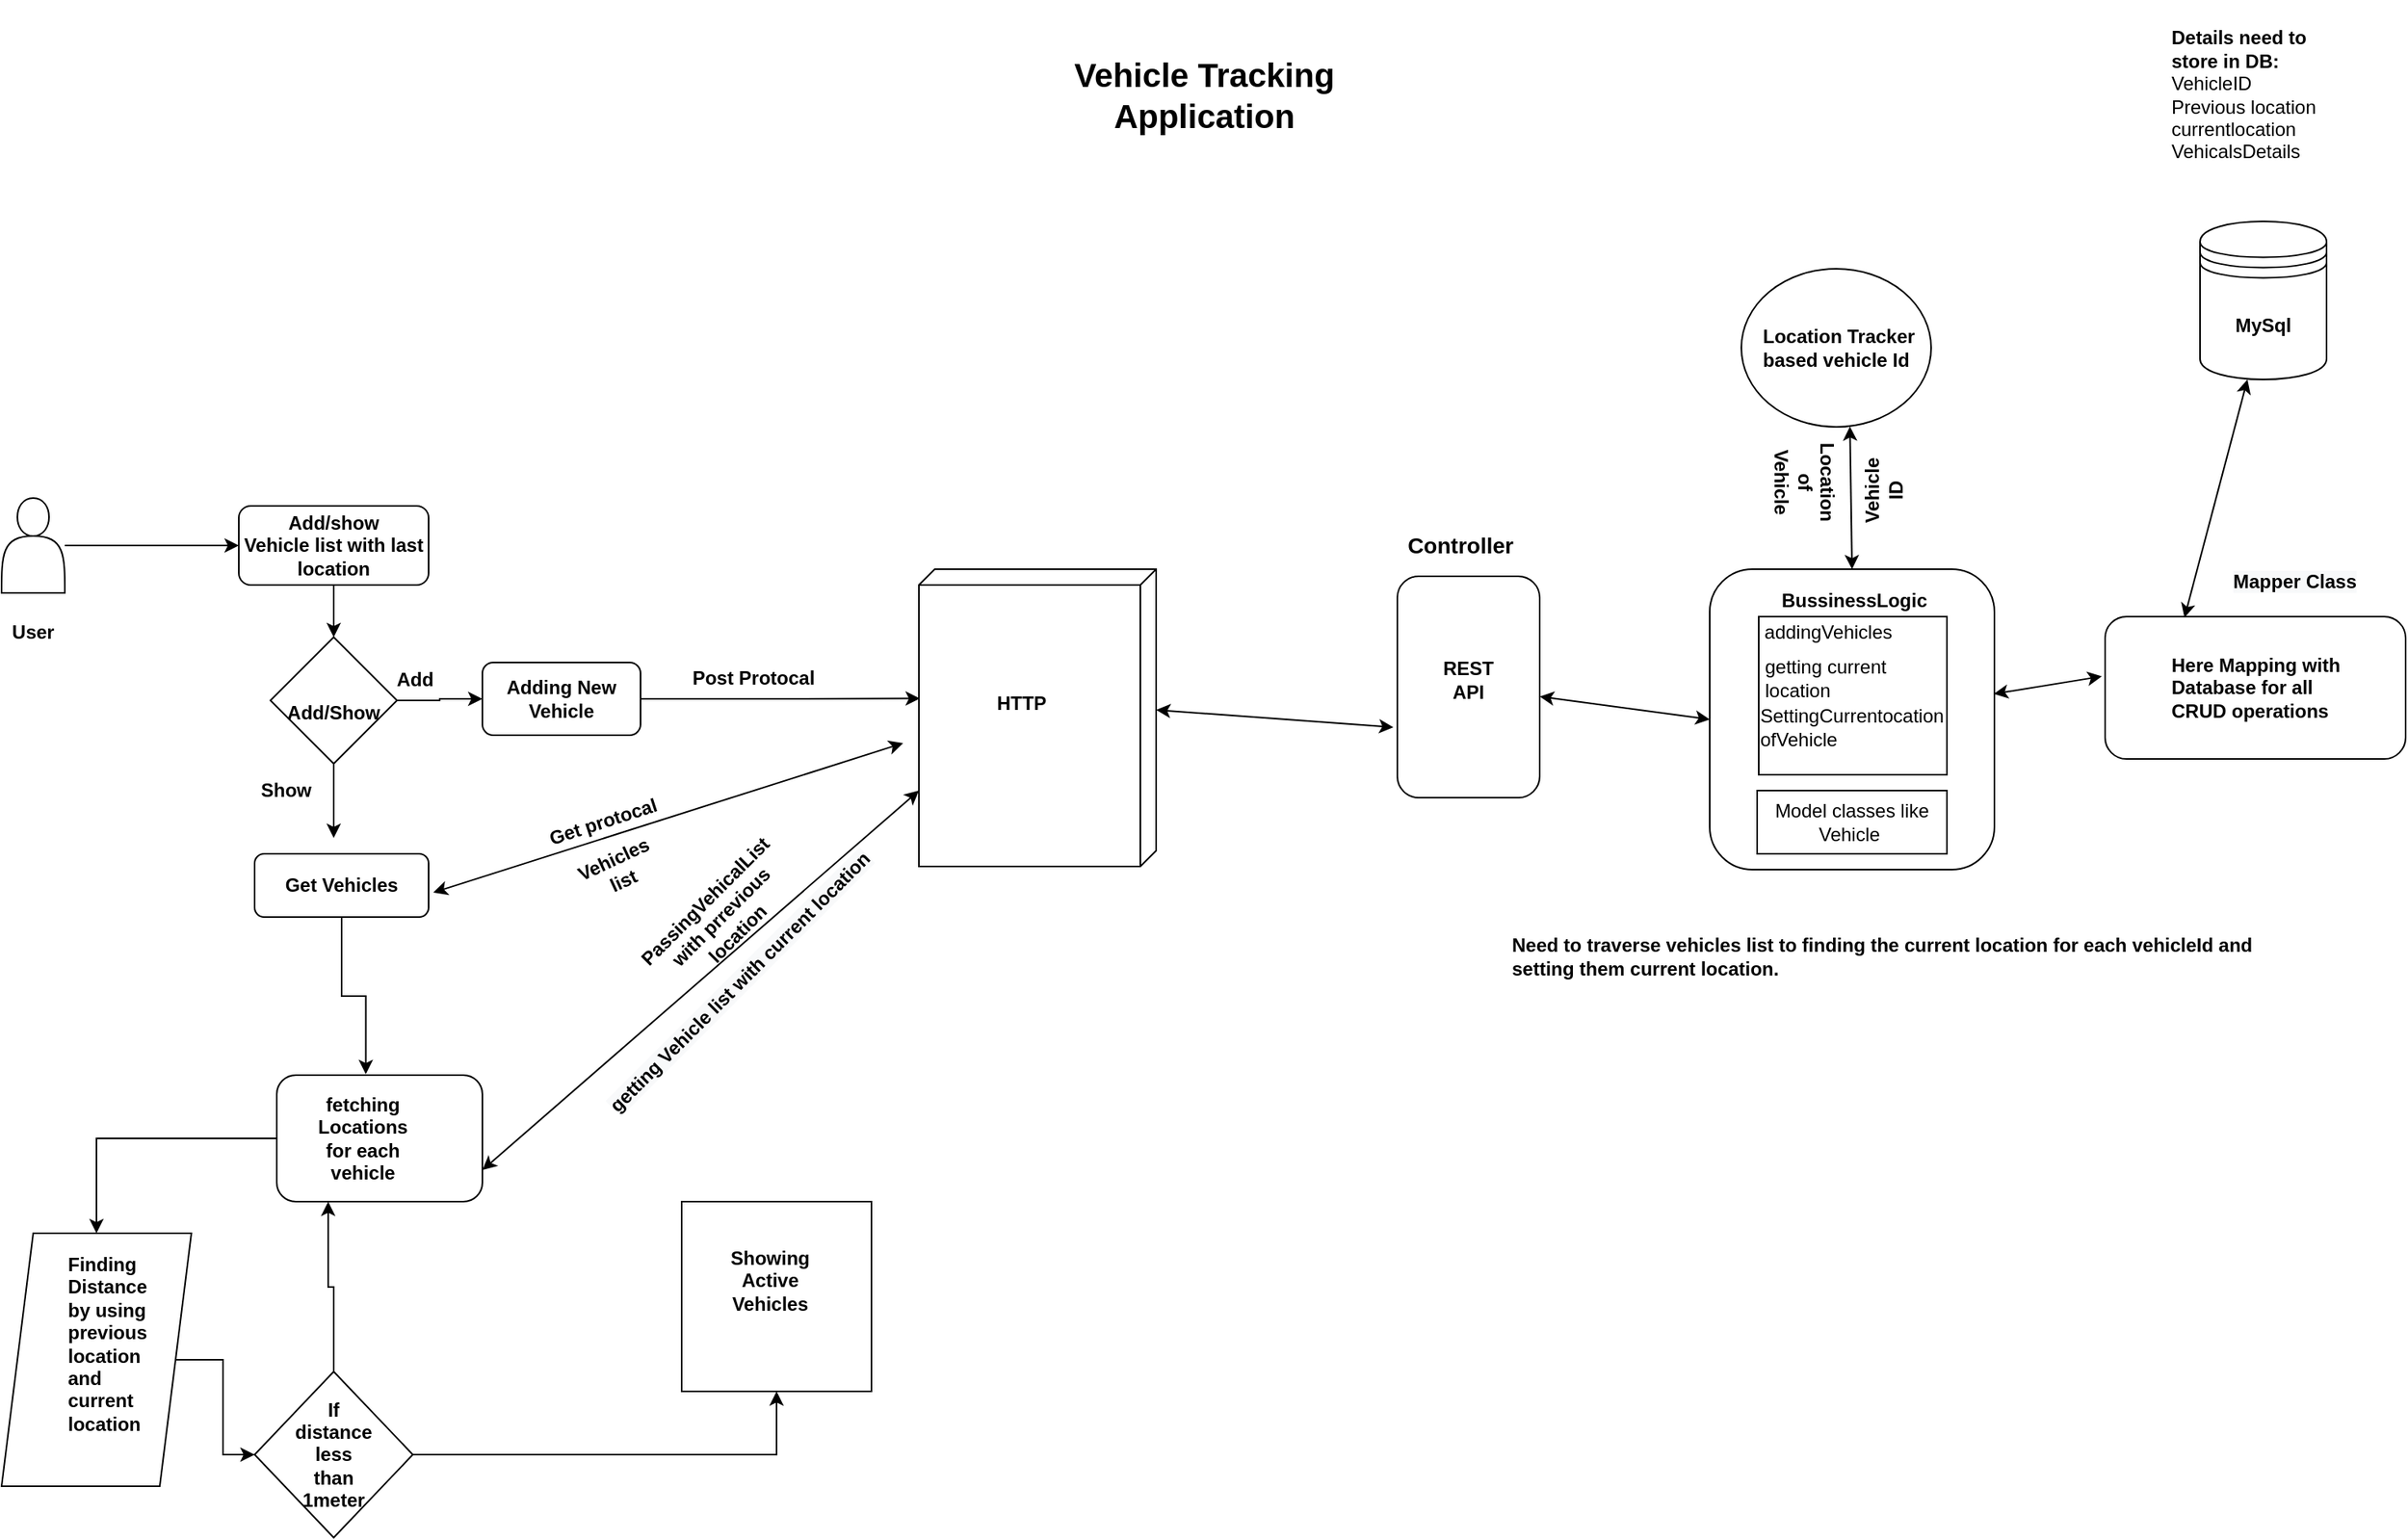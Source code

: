 <mxfile version="14.1.8" type="github" pages="2"><diagram id="zn9OrzTHpDx0BD6X3v45" name="Page-1"><mxGraphModel dx="868" dy="393" grid="1" gridSize="10" guides="1" tooltips="1" connect="1" arrows="1" fold="1" page="1" pageScale="1" pageWidth="850" pageHeight="1100" math="0" shadow="0"><root><mxCell id="0"/><mxCell id="1" parent="0"/><mxCell id="eUZeRm1KXSNxSRrQK9nW-1" value="&lt;b&gt;MySql&lt;/b&gt;" style="shape=datastore;whiteSpace=wrap;html=1;" vertex="1" parent="1"><mxGeometry x="1400" y="190" width="80" height="100" as="geometry"/></mxCell><mxCell id="eUZeRm1KXSNxSRrQK9nW-2" value="&lt;b&gt;&lt;font style=&quot;font-size: 21px&quot;&gt;Vehicle Tracking Application&lt;/font&gt;&lt;/b&gt;" style="text;html=1;strokeColor=none;fillColor=none;align=center;verticalAlign=middle;whiteSpace=wrap;rounded=0;" vertex="1" parent="1"><mxGeometry x="647.5" y="70" width="245" height="80" as="geometry"/></mxCell><mxCell id="eUZeRm1KXSNxSRrQK9nW-3" style="edgeStyle=orthogonalEdgeStyle;rounded=0;orthogonalLoop=1;jettySize=auto;html=1;entryX=0;entryY=0.5;entryDx=0;entryDy=0;" edge="1" parent="1" source="eUZeRm1KXSNxSRrQK9nW-4" target="eUZeRm1KXSNxSRrQK9nW-12"><mxGeometry relative="1" as="geometry"/></mxCell><mxCell id="eUZeRm1KXSNxSRrQK9nW-4" value="" style="shape=actor;whiteSpace=wrap;html=1;" vertex="1" parent="1"><mxGeometry x="10" y="365" width="40" height="60" as="geometry"/></mxCell><mxCell id="eUZeRm1KXSNxSRrQK9nW-5" style="edgeStyle=orthogonalEdgeStyle;rounded=0;orthogonalLoop=1;jettySize=auto;html=1;entryX=0.435;entryY=0.996;entryDx=0;entryDy=0;entryPerimeter=0;" edge="1" parent="1" source="eUZeRm1KXSNxSRrQK9nW-6" target="eUZeRm1KXSNxSRrQK9nW-10"><mxGeometry relative="1" as="geometry"/></mxCell><mxCell id="eUZeRm1KXSNxSRrQK9nW-6" value="&lt;b&gt;Adding New Vehicle&lt;/b&gt;" style="rounded=1;whiteSpace=wrap;html=1;" vertex="1" parent="1"><mxGeometry x="314" y="469" width="100" height="46" as="geometry"/></mxCell><mxCell id="eUZeRm1KXSNxSRrQK9nW-7" style="edgeStyle=orthogonalEdgeStyle;rounded=0;orthogonalLoop=1;jettySize=auto;html=1;" edge="1" parent="1" source="eUZeRm1KXSNxSRrQK9nW-9"><mxGeometry relative="1" as="geometry"><mxPoint x="220" y="580" as="targetPoint"/></mxGeometry></mxCell><mxCell id="eUZeRm1KXSNxSRrQK9nW-8" style="edgeStyle=orthogonalEdgeStyle;rounded=0;orthogonalLoop=1;jettySize=auto;html=1;" edge="1" parent="1" source="eUZeRm1KXSNxSRrQK9nW-9" target="eUZeRm1KXSNxSRrQK9nW-6"><mxGeometry relative="1" as="geometry"><Array as="points"><mxPoint x="287" y="493"/><mxPoint x="287" y="492"/></Array></mxGeometry></mxCell><mxCell id="eUZeRm1KXSNxSRrQK9nW-9" value="&lt;b&gt;&lt;br&gt;Add/Show&lt;/b&gt;" style="rhombus;whiteSpace=wrap;html=1;" vertex="1" parent="1"><mxGeometry x="180" y="453" width="80" height="80" as="geometry"/></mxCell><mxCell id="eUZeRm1KXSNxSRrQK9nW-10" value="" style="verticalAlign=top;align=left;spacingTop=8;spacingLeft=2;spacingRight=12;shape=cube;size=10;direction=south;fontStyle=4;html=1;" vertex="1" parent="1"><mxGeometry x="590" y="410" width="150" height="188" as="geometry"/></mxCell><mxCell id="eUZeRm1KXSNxSRrQK9nW-11" style="edgeStyle=orthogonalEdgeStyle;rounded=0;orthogonalLoop=1;jettySize=auto;html=1;entryX=0.5;entryY=0;entryDx=0;entryDy=0;" edge="1" parent="1" source="eUZeRm1KXSNxSRrQK9nW-12" target="eUZeRm1KXSNxSRrQK9nW-9"><mxGeometry relative="1" as="geometry"/></mxCell><mxCell id="eUZeRm1KXSNxSRrQK9nW-12" value="&lt;b&gt;Add/show&lt;br&gt;Vehicle list with last location&lt;/b&gt;" style="rounded=1;whiteSpace=wrap;html=1;" vertex="1" parent="1"><mxGeometry x="160" y="370" width="120" height="50" as="geometry"/></mxCell><mxCell id="eUZeRm1KXSNxSRrQK9nW-13" value="&lt;b&gt;Add&lt;/b&gt;" style="text;html=1;align=center;verticalAlign=middle;resizable=0;points=[];autosize=1;" vertex="1" parent="1"><mxGeometry x="254" y="471" width="33" height="18" as="geometry"/></mxCell><mxCell id="eUZeRm1KXSNxSRrQK9nW-14" style="edgeStyle=orthogonalEdgeStyle;rounded=0;orthogonalLoop=1;jettySize=auto;html=1;entryX=0.433;entryY=-0.008;entryDx=0;entryDy=0;entryPerimeter=0;" edge="1" parent="1" source="eUZeRm1KXSNxSRrQK9nW-15" target="eUZeRm1KXSNxSRrQK9nW-36"><mxGeometry relative="1" as="geometry"/></mxCell><mxCell id="eUZeRm1KXSNxSRrQK9nW-15" value="&lt;b&gt;Get Vehicles&lt;/b&gt;" style="rounded=1;whiteSpace=wrap;html=1;" vertex="1" parent="1"><mxGeometry x="170" y="590" width="110" height="40" as="geometry"/></mxCell><mxCell id="eUZeRm1KXSNxSRrQK9nW-16" value="" style="endArrow=classic;startArrow=classic;html=1;exitX=1.027;exitY=0.612;exitDx=0;exitDy=0;exitPerimeter=0;" edge="1" parent="1" source="eUZeRm1KXSNxSRrQK9nW-15"><mxGeometry width="50" height="50" relative="1" as="geometry"><mxPoint x="320" y="600" as="sourcePoint"/><mxPoint x="580" y="520" as="targetPoint"/></mxGeometry></mxCell><mxCell id="eUZeRm1KXSNxSRrQK9nW-17" value="&lt;b&gt;Get protocal&lt;/b&gt;" style="text;html=1;align=center;verticalAlign=middle;resizable=0;points=[];autosize=1;rotation=-18;" vertex="1" parent="1"><mxGeometry x="345" y="560" width="90" height="20" as="geometry"/></mxCell><mxCell id="eUZeRm1KXSNxSRrQK9nW-18" value="&lt;b&gt;Post Protocal&lt;/b&gt;" style="text;html=1;align=center;verticalAlign=middle;resizable=0;points=[];autosize=1;" vertex="1" parent="1"><mxGeometry x="440" y="469" width="90" height="20" as="geometry"/></mxCell><mxCell id="eUZeRm1KXSNxSRrQK9nW-19" value="&lt;b&gt;Vehicles list&lt;/b&gt;" style="text;html=1;strokeColor=none;fillColor=none;align=center;verticalAlign=middle;whiteSpace=wrap;rounded=0;rotation=-25;" vertex="1" parent="1"><mxGeometry x="380" y="590" width="40" height="20" as="geometry"/></mxCell><mxCell id="eUZeRm1KXSNxSRrQK9nW-20" value="" style="whiteSpace=wrap;html=1;aspect=fixed;" vertex="1" parent="1"><mxGeometry x="440" y="810" width="120" height="120" as="geometry"/></mxCell><mxCell id="eUZeRm1KXSNxSRrQK9nW-21" style="edgeStyle=orthogonalEdgeStyle;rounded=0;orthogonalLoop=1;jettySize=auto;html=1;entryX=0.25;entryY=1;entryDx=0;entryDy=0;" edge="1" parent="1" source="eUZeRm1KXSNxSRrQK9nW-23" target="eUZeRm1KXSNxSRrQK9nW-36"><mxGeometry relative="1" as="geometry"><Array as="points"><mxPoint x="220" y="864"/><mxPoint x="217" y="864"/></Array></mxGeometry></mxCell><mxCell id="eUZeRm1KXSNxSRrQK9nW-22" style="edgeStyle=orthogonalEdgeStyle;rounded=0;orthogonalLoop=1;jettySize=auto;html=1;entryX=0.5;entryY=1;entryDx=0;entryDy=0;" edge="1" parent="1" source="eUZeRm1KXSNxSRrQK9nW-23" target="eUZeRm1KXSNxSRrQK9nW-20"><mxGeometry relative="1" as="geometry"/></mxCell><mxCell id="eUZeRm1KXSNxSRrQK9nW-23" value="" style="rhombus;whiteSpace=wrap;html=1;" vertex="1" parent="1"><mxGeometry x="170" y="917.5" width="100" height="105" as="geometry"/></mxCell><mxCell id="eUZeRm1KXSNxSRrQK9nW-24" value="&lt;b&gt;If distance less than 1meter&lt;/b&gt;" style="text;html=1;strokeColor=none;fillColor=none;align=center;verticalAlign=middle;whiteSpace=wrap;rounded=0;" vertex="1" parent="1"><mxGeometry x="200" y="960" width="40" height="20" as="geometry"/></mxCell><mxCell id="eUZeRm1KXSNxSRrQK9nW-25" value="" style="endArrow=classic;startArrow=classic;html=1;exitX=0;exitY=0;exitDx=89;exitDy=0;exitPerimeter=0;" edge="1" parent="1" source="eUZeRm1KXSNxSRrQK9nW-10"><mxGeometry width="50" height="50" relative="1" as="geometry"><mxPoint x="730" y="540" as="sourcePoint"/><mxPoint x="890" y="510" as="targetPoint"/></mxGeometry></mxCell><mxCell id="eUZeRm1KXSNxSRrQK9nW-26" value="&lt;b&gt;User&lt;/b&gt;" style="text;html=1;strokeColor=none;fillColor=none;align=center;verticalAlign=middle;whiteSpace=wrap;rounded=0;" vertex="1" parent="1"><mxGeometry x="10" y="440" width="40" height="20" as="geometry"/></mxCell><mxCell id="eUZeRm1KXSNxSRrQK9nW-27" value="&lt;b&gt;Showing Active Vehicles&lt;/b&gt;" style="text;html=1;strokeColor=none;fillColor=none;align=center;verticalAlign=middle;whiteSpace=wrap;rounded=0;" vertex="1" parent="1"><mxGeometry x="456" y="830" width="80" height="60" as="geometry"/></mxCell><mxCell id="eUZeRm1KXSNxSRrQK9nW-28" value="" style="rounded=1;whiteSpace=wrap;html=1;" vertex="1" parent="1"><mxGeometry x="1090" y="410" width="180" height="190" as="geometry"/></mxCell><mxCell id="eUZeRm1KXSNxSRrQK9nW-29" value="&lt;b&gt;HTTP&lt;/b&gt;" style="text;html=1;strokeColor=none;fillColor=none;align=center;verticalAlign=middle;whiteSpace=wrap;rounded=0;" vertex="1" parent="1"><mxGeometry x="630" y="475" width="50" height="40" as="geometry"/></mxCell><mxCell id="eUZeRm1KXSNxSRrQK9nW-30" value="" style="rounded=1;whiteSpace=wrap;html=1;" vertex="1" parent="1"><mxGeometry x="892.5" y="414.5" width="90" height="140" as="geometry"/></mxCell><mxCell id="eUZeRm1KXSNxSRrQK9nW-31" value="&lt;b&gt;&amp;nbsp;Location Tracker based vehicle Id&lt;/b&gt;" style="ellipse;whiteSpace=wrap;html=1;" vertex="1" parent="1"><mxGeometry x="1110" y="220" width="120" height="100" as="geometry"/></mxCell><mxCell id="eUZeRm1KXSNxSRrQK9nW-32" value="" style="rounded=1;whiteSpace=wrap;html=1;" vertex="1" parent="1"><mxGeometry x="1340" y="440" width="190" height="90" as="geometry"/></mxCell><mxCell id="eUZeRm1KXSNxSRrQK9nW-33" value="" style="endArrow=classic;startArrow=classic;html=1;entryX=0;entryY=0.5;entryDx=0;entryDy=0;" edge="1" parent="1" source="eUZeRm1KXSNxSRrQK9nW-30" target="eUZeRm1KXSNxSRrQK9nW-28"><mxGeometry width="50" height="50" relative="1" as="geometry"><mxPoint x="1030" y="540" as="sourcePoint"/><mxPoint x="1080" y="490" as="targetPoint"/></mxGeometry></mxCell><mxCell id="eUZeRm1KXSNxSRrQK9nW-34" value="" style="endArrow=classic;startArrow=classic;html=1;entryX=-0.011;entryY=0.42;entryDx=0;entryDy=0;entryPerimeter=0;exitX=0.998;exitY=0.415;exitDx=0;exitDy=0;exitPerimeter=0;" edge="1" parent="1" source="eUZeRm1KXSNxSRrQK9nW-28" target="eUZeRm1KXSNxSRrQK9nW-32"><mxGeometry width="50" height="50" relative="1" as="geometry"><mxPoint x="1250" y="520" as="sourcePoint"/><mxPoint x="1300" y="470" as="targetPoint"/></mxGeometry></mxCell><mxCell id="eUZeRm1KXSNxSRrQK9nW-35" style="edgeStyle=orthogonalEdgeStyle;rounded=0;orthogonalLoop=1;jettySize=auto;html=1;" edge="1" parent="1" source="eUZeRm1KXSNxSRrQK9nW-36" target="eUZeRm1KXSNxSRrQK9nW-44"><mxGeometry relative="1" as="geometry"/></mxCell><mxCell id="eUZeRm1KXSNxSRrQK9nW-36" value="" style="rounded=1;whiteSpace=wrap;html=1;" vertex="1" parent="1"><mxGeometry x="184" y="730" width="130" height="80" as="geometry"/></mxCell><mxCell id="eUZeRm1KXSNxSRrQK9nW-37" value="&lt;b&gt;PassingVehicalList with prrevious location&lt;/b&gt;" style="text;html=1;strokeColor=none;fillColor=none;align=center;verticalAlign=middle;whiteSpace=wrap;rounded=0;rotation=-45;" vertex="1" parent="1"><mxGeometry x="410" y="620" width="110" height="20" as="geometry"/></mxCell><mxCell id="eUZeRm1KXSNxSRrQK9nW-38" value="" style="endArrow=classic;startArrow=classic;html=1;exitX=1;exitY=0.75;exitDx=0;exitDy=0;entryX=0.745;entryY=1;entryDx=0;entryDy=0;entryPerimeter=0;" edge="1" parent="1" source="eUZeRm1KXSNxSRrQK9nW-36" target="eUZeRm1KXSNxSRrQK9nW-10"><mxGeometry width="50" height="50" relative="1" as="geometry"><mxPoint x="600" y="680" as="sourcePoint"/><mxPoint x="690" y="680" as="targetPoint"/></mxGeometry></mxCell><mxCell id="eUZeRm1KXSNxSRrQK9nW-39" value="&lt;span style=&quot;color: rgb(0 , 0 , 0) ; font-family: &amp;#34;helvetica&amp;#34; ; font-size: 12px ; font-style: normal ; letter-spacing: normal ; text-align: center ; text-indent: 0px ; text-transform: none ; word-spacing: 0px ; background-color: rgb(248 , 249 , 250) ; display: inline ; float: none&quot;&gt;&lt;b&gt;getting Vehicle list with current location&lt;/b&gt;&lt;/span&gt;" style="text;whiteSpace=wrap;html=1;rotation=-45;" vertex="1" parent="1"><mxGeometry x="360" y="650" width="250" height="30" as="geometry"/></mxCell><mxCell id="eUZeRm1KXSNxSRrQK9nW-40" value="&lt;b&gt;fetching&lt;br&gt;Locations&lt;br&gt;for each vehicle&lt;/b&gt;" style="text;html=1;strokeColor=none;fillColor=none;align=center;verticalAlign=middle;whiteSpace=wrap;rounded=0;" vertex="1" parent="1"><mxGeometry x="226.88" y="750" width="23.12" height="40" as="geometry"/></mxCell><mxCell id="eUZeRm1KXSNxSRrQK9nW-41" value="&lt;b&gt;REST API&lt;/b&gt;" style="text;html=1;strokeColor=none;fillColor=none;align=center;verticalAlign=middle;whiteSpace=wrap;rounded=0;" vertex="1" parent="1"><mxGeometry x="915" y="459" width="45" height="41" as="geometry"/></mxCell><mxCell id="eUZeRm1KXSNxSRrQK9nW-42" value="&lt;b&gt;Show&lt;/b&gt;" style="text;html=1;strokeColor=none;fillColor=none;align=center;verticalAlign=middle;whiteSpace=wrap;rounded=0;" vertex="1" parent="1"><mxGeometry x="170" y="540" width="40" height="20" as="geometry"/></mxCell><mxCell id="eUZeRm1KXSNxSRrQK9nW-43" style="edgeStyle=orthogonalEdgeStyle;rounded=0;orthogonalLoop=1;jettySize=auto;html=1;entryX=0;entryY=0.5;entryDx=0;entryDy=0;" edge="1" parent="1" source="eUZeRm1KXSNxSRrQK9nW-44" target="eUZeRm1KXSNxSRrQK9nW-23"><mxGeometry relative="1" as="geometry"/></mxCell><mxCell id="eUZeRm1KXSNxSRrQK9nW-44" value="" style="shape=parallelogram;perimeter=parallelogramPerimeter;whiteSpace=wrap;html=1;fixedSize=1;" vertex="1" parent="1"><mxGeometry x="10" y="830" width="120" height="160" as="geometry"/></mxCell><mxCell id="eUZeRm1KXSNxSRrQK9nW-45" value="&lt;b&gt;Finding&amp;nbsp; Distance by using previous location and current location&lt;/b&gt;" style="text;html=1;strokeColor=none;fillColor=none;align=left;verticalAlign=middle;whiteSpace=wrap;rounded=0;" vertex="1" parent="1"><mxGeometry x="50" y="890" width="40" height="20" as="geometry"/></mxCell><mxCell id="eUZeRm1KXSNxSRrQK9nW-46" value="&lt;span style=&quot;color: rgb(0 , 0 , 0) ; font-family: &amp;#34;helvetica&amp;#34; ; font-size: 12px ; font-style: normal ; letter-spacing: normal ; text-indent: 0px ; text-transform: none ; word-spacing: 0px ; background-color: rgb(248 , 249 , 250)&quot;&gt;&lt;b&gt;Mapper Class&lt;/b&gt;&lt;/span&gt;" style="text;whiteSpace=wrap;html=1;align=center;" vertex="1" parent="1"><mxGeometry x="1410" y="404" width="100" height="30" as="geometry"/></mxCell><mxCell id="eUZeRm1KXSNxSRrQK9nW-47" value="&lt;b&gt;Here Mapping with Database for&amp;nbsp;all CRUD operations&lt;/b&gt;" style="text;html=1;strokeColor=none;fillColor=none;align=left;verticalAlign=middle;whiteSpace=wrap;rounded=0;" vertex="1" parent="1"><mxGeometry x="1380" y="449" width="110" height="71" as="geometry"/></mxCell><mxCell id="eUZeRm1KXSNxSRrQK9nW-48" value="&lt;b&gt;&lt;font style=&quot;font-size: 14px&quot;&gt;Controller&lt;/font&gt;&lt;/b&gt;" style="text;html=1;strokeColor=none;fillColor=none;align=center;verticalAlign=middle;whiteSpace=wrap;rounded=0;" vertex="1" parent="1"><mxGeometry x="905" y="375" width="55" height="40" as="geometry"/></mxCell><mxCell id="eUZeRm1KXSNxSRrQK9nW-49" value="" style="rounded=0;whiteSpace=wrap;html=1;" vertex="1" parent="1"><mxGeometry x="1121" y="440" width="119" height="100" as="geometry"/></mxCell><mxCell id="eUZeRm1KXSNxSRrQK9nW-50" value="" style="rounded=0;whiteSpace=wrap;html=1;" vertex="1" parent="1"><mxGeometry x="1120" y="550" width="120" height="40" as="geometry"/></mxCell><mxCell id="eUZeRm1KXSNxSRrQK9nW-51" value="" style="endArrow=classic;startArrow=classic;html=1;entryX=0.375;entryY=1;entryDx=0;entryDy=0;entryPerimeter=0;exitX=0.264;exitY=0.007;exitDx=0;exitDy=0;exitPerimeter=0;" edge="1" parent="1" source="eUZeRm1KXSNxSRrQK9nW-32" target="eUZeRm1KXSNxSRrQK9nW-1"><mxGeometry width="50" height="50" relative="1" as="geometry"><mxPoint x="1420" y="404" as="sourcePoint"/><mxPoint x="1470" y="354" as="targetPoint"/></mxGeometry></mxCell><mxCell id="eUZeRm1KXSNxSRrQK9nW-52" value="Model classes like Vehicle&amp;nbsp;" style="text;html=1;strokeColor=none;fillColor=none;align=center;verticalAlign=middle;whiteSpace=wrap;rounded=0;" vertex="1" parent="1"><mxGeometry x="1130" y="560" width="100" height="20" as="geometry"/></mxCell><mxCell id="eUZeRm1KXSNxSRrQK9nW-53" value="" style="endArrow=classic;startArrow=classic;html=1;exitX=0.5;exitY=0;exitDx=0;exitDy=0;entryX=0.572;entryY=0.997;entryDx=0;entryDy=0;entryPerimeter=0;" edge="1" parent="1" source="eUZeRm1KXSNxSRrQK9nW-28" target="eUZeRm1KXSNxSRrQK9nW-31"><mxGeometry width="50" height="50" relative="1" as="geometry"><mxPoint x="1130" y="380" as="sourcePoint"/><mxPoint x="1180" y="330" as="targetPoint"/></mxGeometry></mxCell><mxCell id="eUZeRm1KXSNxSRrQK9nW-54" value="&lt;b&gt;BussinessLogic&lt;/b&gt;" style="text;html=1;strokeColor=none;fillColor=none;align=center;verticalAlign=middle;whiteSpace=wrap;rounded=0;" vertex="1" parent="1"><mxGeometry x="1151.5" y="420" width="59" height="20" as="geometry"/></mxCell><mxCell id="eUZeRm1KXSNxSRrQK9nW-55" value="&lt;b&gt;Vehicle ID&lt;/b&gt;" style="text;html=1;strokeColor=none;fillColor=none;align=center;verticalAlign=middle;whiteSpace=wrap;rounded=0;rotation=-90;" vertex="1" parent="1"><mxGeometry x="1180" y="350" width="40" height="20" as="geometry"/></mxCell><mxCell id="eUZeRm1KXSNxSRrQK9nW-56" value="&lt;b&gt;Location of Vehicle&lt;/b&gt;" style="text;html=1;strokeColor=none;fillColor=none;align=center;verticalAlign=middle;whiteSpace=wrap;rounded=0;rotation=90;" vertex="1" parent="1"><mxGeometry x="1130" y="345" width="40" height="20" as="geometry"/></mxCell><mxCell id="eUZeRm1KXSNxSRrQK9nW-57" value="getting current location" style="text;html=1;strokeColor=none;fillColor=none;align=left;verticalAlign=middle;whiteSpace=wrap;rounded=0;" vertex="1" parent="1"><mxGeometry x="1122.63" y="469" width="109.5" height="20" as="geometry"/></mxCell><mxCell id="eUZeRm1KXSNxSRrQK9nW-58" value="addingVehicles" style="text;html=1;strokeColor=none;fillColor=none;align=center;verticalAlign=middle;whiteSpace=wrap;rounded=0;" vertex="1" parent="1"><mxGeometry x="1140" y="440" width="50" height="20" as="geometry"/></mxCell><mxCell id="eUZeRm1KXSNxSRrQK9nW-59" value="SettingCurrentocation ofVehicle" style="text;html=1;strokeColor=none;fillColor=none;align=left;verticalAlign=middle;whiteSpace=wrap;rounded=0;" vertex="1" parent="1"><mxGeometry x="1120" y="500" width="114.75" height="20" as="geometry"/></mxCell><mxCell id="eUZeRm1KXSNxSRrQK9nW-60" value="&lt;b&gt;Details need to store in DB:&lt;br&gt;&lt;/b&gt;VehicleID&lt;br&gt;Previous location&lt;br&gt;currentlocation&lt;br&gt;VehicalsDetails" style="text;html=1;strokeColor=none;fillColor=none;align=left;verticalAlign=middle;whiteSpace=wrap;rounded=0;" vertex="1" parent="1"><mxGeometry x="1380" y="50" width="120" height="120" as="geometry"/></mxCell><mxCell id="eUZeRm1KXSNxSRrQK9nW-61" value="&lt;b&gt;Need to traverse vehicles list to finding the current location for each vehicleId and setting them current location.&lt;/b&gt;" style="text;html=1;strokeColor=none;fillColor=none;align=left;verticalAlign=middle;whiteSpace=wrap;rounded=0;" vertex="1" parent="1"><mxGeometry x="962.5" y="640" width="475" height="30" as="geometry"/></mxCell></root></mxGraphModel></diagram><diagram name="Page-2" id="R5KHIMhh0fTJiE71Bhy6"><mxGraphModel dx="868" dy="482" grid="1" gridSize="10" guides="1" tooltips="1" connect="1" arrows="1" fold="1" page="1" pageScale="1" pageWidth="850" pageHeight="1100" math="0" shadow="0"><root><mxCell id="g9hA25o8vBVG3rpyPDqV-0"/><mxCell id="g9hA25o8vBVG3rpyPDqV-1" parent="g9hA25o8vBVG3rpyPDqV-0"/></root></mxGraphModel></diagram></mxfile>